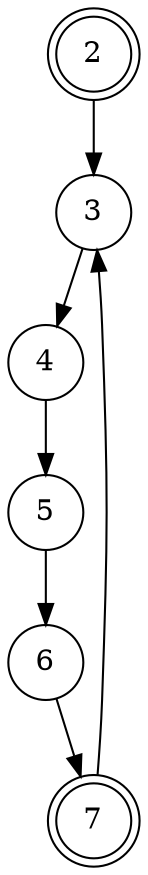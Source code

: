 digraph {2 [peripheries=2 shape=circle ]
2 -> 3
3 [shape=circle ]
3 -> 4
4 [shape=circle ]
4 -> 5
5 [shape=circle ]
5 -> 6
6 [shape=circle ]
6 -> 7
7 [peripheries=2 shape=circle ]
7 -> 3
}